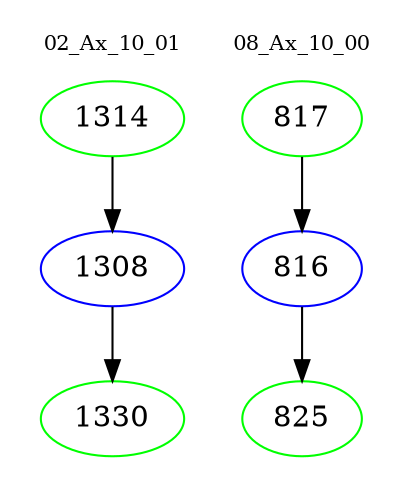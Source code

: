 digraph{
subgraph cluster_0 {
color = white
label = "02_Ax_10_01";
fontsize=10;
T0_1314 [label="1314", color="green"]
T0_1314 -> T0_1308 [color="black"]
T0_1308 [label="1308", color="blue"]
T0_1308 -> T0_1330 [color="black"]
T0_1330 [label="1330", color="green"]
}
subgraph cluster_1 {
color = white
label = "08_Ax_10_00";
fontsize=10;
T1_817 [label="817", color="green"]
T1_817 -> T1_816 [color="black"]
T1_816 [label="816", color="blue"]
T1_816 -> T1_825 [color="black"]
T1_825 [label="825", color="green"]
}
}
